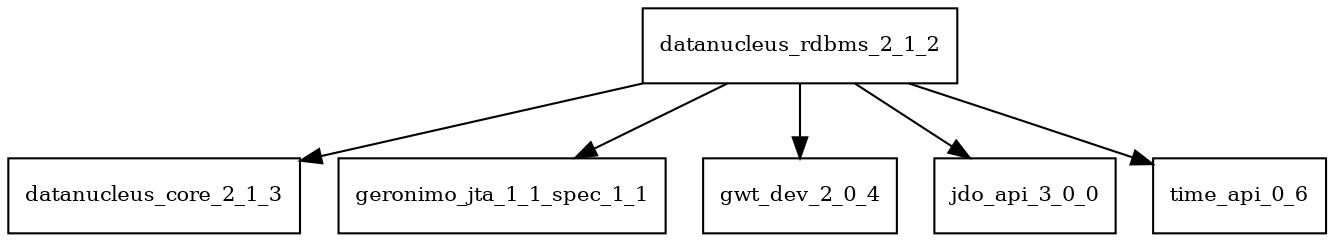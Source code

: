digraph datanucleus_rdbms_2_1_2_dependencies {
  node [shape = box, fontsize=10.0];
  datanucleus_rdbms_2_1_2 -> datanucleus_core_2_1_3;
  datanucleus_rdbms_2_1_2 -> geronimo_jta_1_1_spec_1_1;
  datanucleus_rdbms_2_1_2 -> gwt_dev_2_0_4;
  datanucleus_rdbms_2_1_2 -> jdo_api_3_0_0;
  datanucleus_rdbms_2_1_2 -> time_api_0_6;
}
